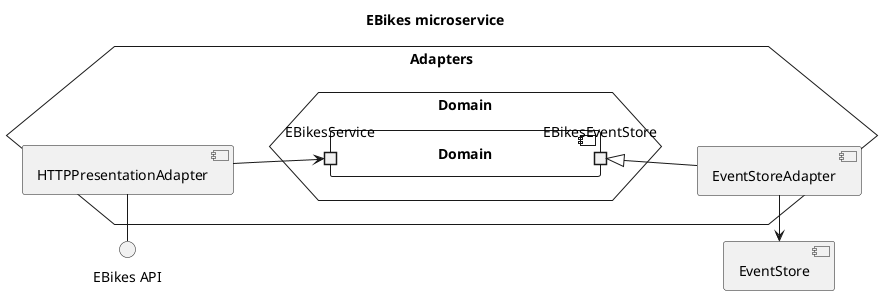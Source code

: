 @startuml ebikes-components

title "EBikes microservice"

left to right direction

component EventStore
interface "EBikes API" as EBikesAPI

hexagon Adapters {
    hexagon Domain as DomainHex {
        component Domain {
            portout EBikesEventStore
            portin EBikesService
        }
    }

    component "EventStoreAdapter" as EventStoreAdapter
    EventStoreAdapter -u-|> EBikesEventStore
    EventStoreAdapter -l-> EventStore

    component "HTTPPresentationAdapter" as HTTPAdapter
    HTTPAdapter -d-> EBikesService
    HTTPAdapter -l-() EBikesAPI
}

@enduml
